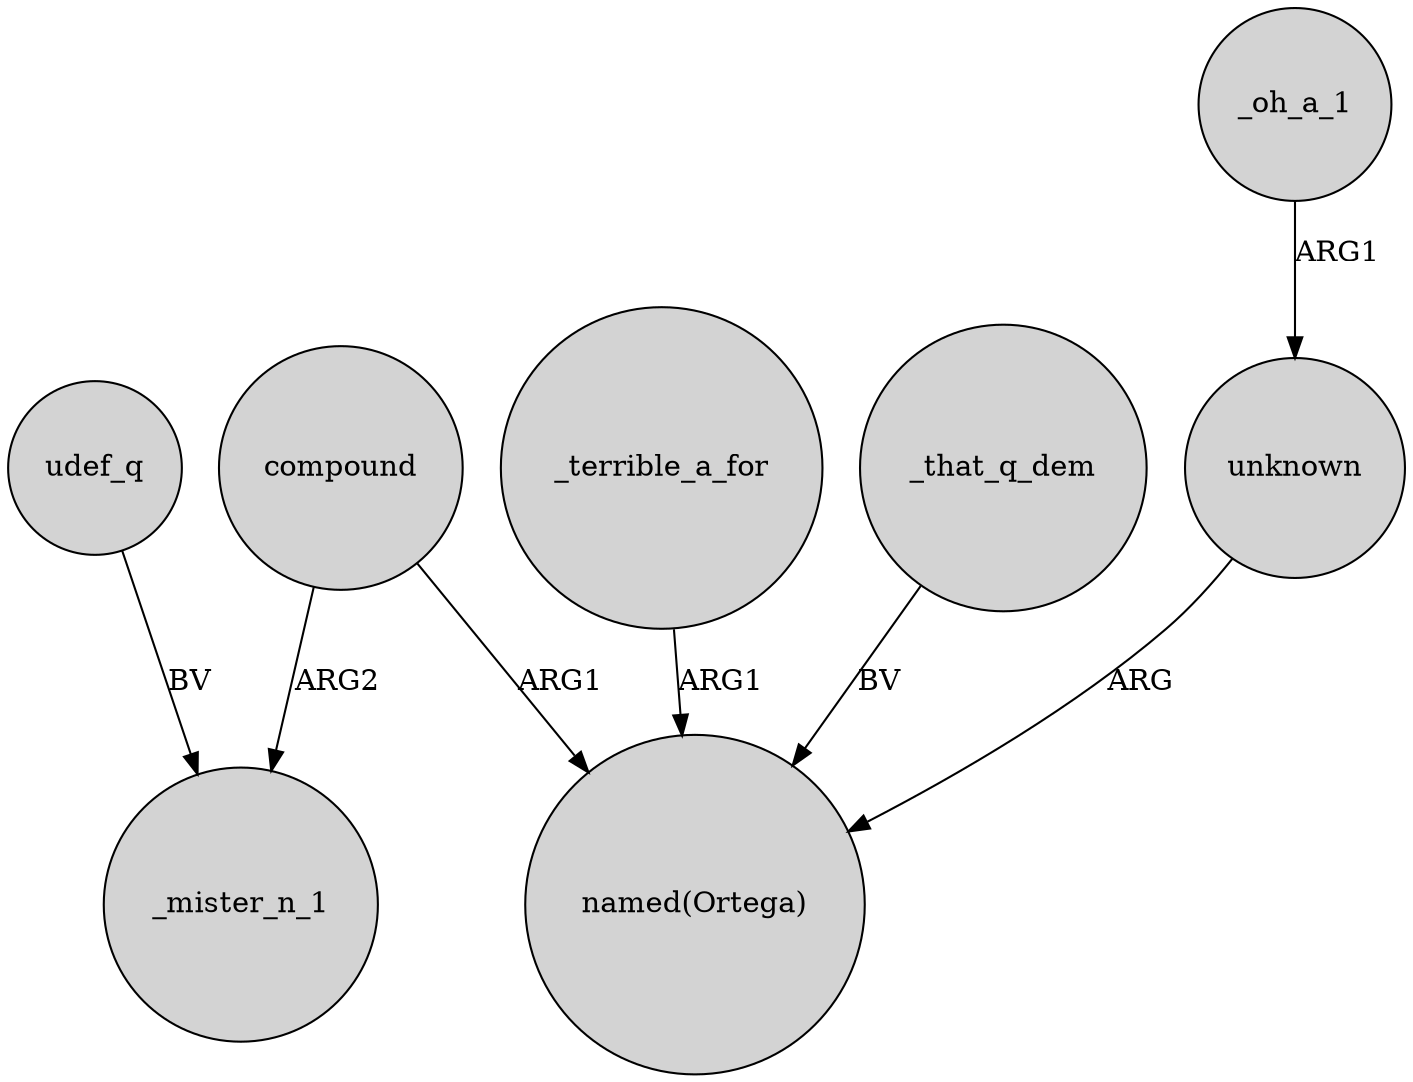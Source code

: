 digraph {
	node [shape=circle style=filled]
	udef_q -> _mister_n_1 [label=BV]
	_terrible_a_for -> "named(Ortega)" [label=ARG1]
	_that_q_dem -> "named(Ortega)" [label=BV]
	_oh_a_1 -> unknown [label=ARG1]
	compound -> _mister_n_1 [label=ARG2]
	compound -> "named(Ortega)" [label=ARG1]
	unknown -> "named(Ortega)" [label=ARG]
}
